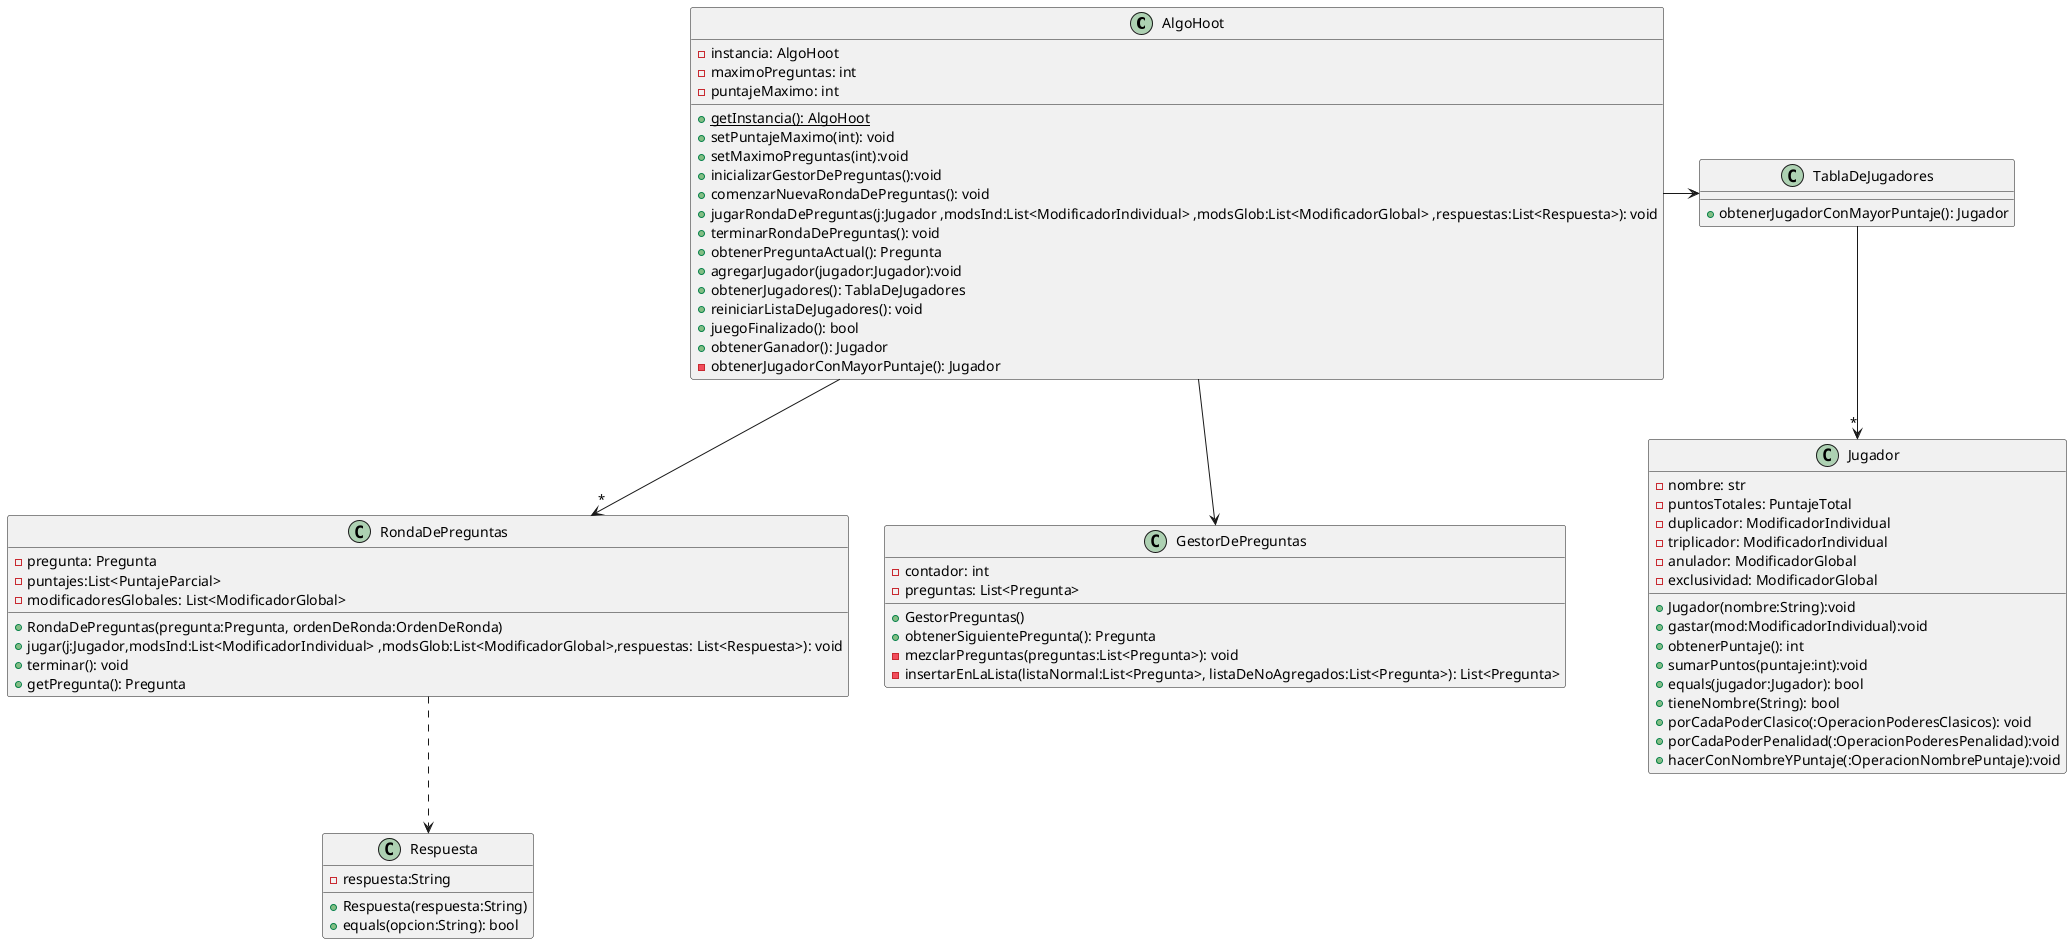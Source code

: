 @startuml
'https://plantuml.com/class-diagram

class AlgoHoot {
    - instancia: AlgoHoot
    - maximoPreguntas: int
    - puntajeMaximo: int
    + {static}getInstancia(): AlgoHoot
    + setPuntajeMaximo(int): void
    + setMaximoPreguntas(int):void
    + inicializarGestorDePreguntas():void
    + comenzarNuevaRondaDePreguntas(): void
    + jugarRondaDePreguntas(j:Jugador ,modsInd:List<ModificadorIndividual> ,modsGlob:List<ModificadorGlobal> ,respuestas:List<Respuesta>): void
    + terminarRondaDePreguntas(): void
    + obtenerPreguntaActual(): Pregunta
    + agregarJugador(jugador:Jugador):void
    + obtenerJugadores(): TablaDeJugadores
    + reiniciarListaDeJugadores(): void
    + juegoFinalizado(): bool
    + obtenerGanador(): Jugador
    - obtenerJugadorConMayorPuntaje(): Jugador
}

class RondaDePreguntas {
    - pregunta: Pregunta
    - puntajes:List<PuntajeParcial>
    - modificadoresGlobales: List<ModificadorGlobal>
    + RondaDePreguntas(pregunta:Pregunta, ordenDeRonda:OrdenDeRonda)
    + jugar(j:Jugador,modsInd:List<ModificadorIndividual> ,modsGlob:List<ModificadorGlobal>,respuestas: List<Respuesta>): void
    + terminar(): void
    + getPregunta(): Pregunta
}

class GestorDePreguntas {
    - contador: int
    - preguntas: List<Pregunta>
    + GestorPreguntas()
    + obtenerSiguientePregunta(): Pregunta
    - mezclarPreguntas(preguntas:List<Pregunta>): void
    - insertarEnLaLista(listaNormal:List<Pregunta>, listaDeNoAgregados:List<Pregunta>): List<Pregunta>
}

class Jugador {
    - nombre: str
    - puntosTotales: PuntajeTotal
    - duplicador: ModificadorIndividual
    - triplicador: ModificadorIndividual
    - anulador: ModificadorGlobal
    - exclusividad: ModificadorGlobal
    + Jugador(nombre:String):void
    + gastar(mod:ModificadorIndividual):void
    + obtenerPuntaje(): int
    + sumarPuntos(puntaje:int):void
    + equals(jugador:Jugador): bool
    + tieneNombre(String): bool
    + porCadaPoderClasico(:OperacionPoderesClasicos): void
    + porCadaPoderPenalidad(:OperacionPoderesPenalidad):void
    + hacerConNombreYPuntaje(:OperacionNombrePuntaje):void
}

class Respuesta {
    - respuesta:String
    + Respuesta(respuesta:String)
    + equals(opcion:String): bool
}

class TablaDeJugadores {
    + obtenerJugadorConMayorPuntaje(): Jugador
}


AlgoHoot --> "*" RondaDePreguntas
AlgoHoot --> GestorDePreguntas
AlgoHoot -right-> TablaDeJugadores

TablaDeJugadores --> "*" Jugador

RondaDePreguntas ..> Respuesta


@enduml